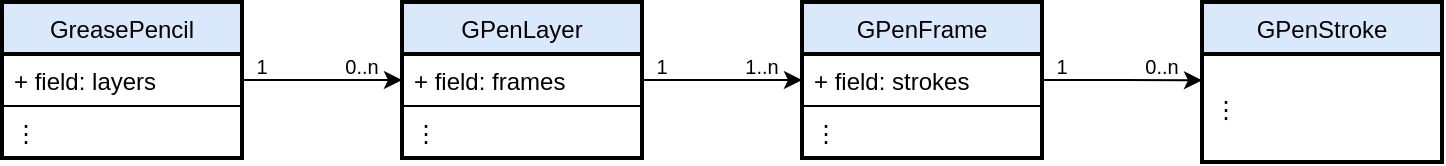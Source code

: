 <mxfile version="14.8.5" type="github"><diagram name="Page-1" id="9f46799a-70d6-7492-0946-bef42562c5a5"><mxGraphModel dx="1185" dy="665" grid="1" gridSize="10" guides="1" tooltips="1" connect="1" arrows="1" fold="1" page="1" pageScale="1" pageWidth="1100" pageHeight="850" background="none" math="0" shadow="0"><root><mxCell id="0"/><mxCell id="1" parent="0"/><mxCell id="i_3um2040csSib6zX7z7-1" value="GreasePencil" style="swimlane;fontStyle=0;childLayout=stackLayout;horizontal=1;startSize=26;fillColor=#dae8fc;horizontalStack=0;resizeParent=1;resizeParentMax=0;resizeLast=0;collapsible=1;marginBottom=0;strokeWidth=2;swimlaneLine=1;" vertex="1" parent="1"><mxGeometry x="160" y="250" width="120" height="78" as="geometry"/></mxCell><mxCell id="i_3um2040csSib6zX7z7-2" value="+ field: layers" style="text;fillColor=none;align=left;verticalAlign=top;spacingLeft=4;spacingRight=4;overflow=hidden;rotatable=0;points=[[0,0.5],[1,0.5]];portConstraint=eastwest;strokeWidth=1;glass=0;rounded=0;shadow=0;sketch=0;strokeColor=#000000;" vertex="1" parent="i_3um2040csSib6zX7z7-1"><mxGeometry y="26" width="120" height="26" as="geometry"/></mxCell><mxCell id="i_3um2040csSib6zX7z7-3" value="⋮" style="text;strokeColor=none;fillColor=none;align=left;verticalAlign=top;spacingLeft=4;spacingRight=4;overflow=hidden;rotatable=0;points=[[0,0.5],[1,0.5]];portConstraint=eastwest;" vertex="1" parent="i_3um2040csSib6zX7z7-1"><mxGeometry y="52" width="120" height="26" as="geometry"/></mxCell><mxCell id="i_3um2040csSib6zX7z7-18" style="edgeStyle=orthogonalEdgeStyle;rounded=0;orthogonalLoop=1;jettySize=auto;html=1;exitX=1;exitY=0.5;exitDx=0;exitDy=0;entryX=0;entryY=0.5;entryDx=0;entryDy=0;fontSize=27;" edge="1" parent="1" source="i_3um2040csSib6zX7z7-5" target="i_3um2040csSib6zX7z7-9"><mxGeometry relative="1" as="geometry"/></mxCell><mxCell id="i_3um2040csSib6zX7z7-5" value="GPenLayer" style="swimlane;fontStyle=0;childLayout=stackLayout;horizontal=1;startSize=26;fillColor=#dae8fc;horizontalStack=0;resizeParent=1;resizeParentMax=0;resizeLast=0;collapsible=1;marginBottom=0;strokeWidth=2;swimlaneLine=1;" vertex="1" parent="1"><mxGeometry x="360" y="250" width="120" height="78" as="geometry"/></mxCell><mxCell id="i_3um2040csSib6zX7z7-6" value="+ field: frames" style="text;fillColor=none;align=left;verticalAlign=top;spacingLeft=4;spacingRight=4;overflow=hidden;rotatable=0;points=[[0,0.5],[1,0.5]];portConstraint=eastwest;strokeWidth=1;glass=0;rounded=0;shadow=0;sketch=0;strokeColor=#000000;" vertex="1" parent="i_3um2040csSib6zX7z7-5"><mxGeometry y="26" width="120" height="26" as="geometry"/></mxCell><mxCell id="i_3um2040csSib6zX7z7-7" value="⋮" style="text;strokeColor=none;fillColor=none;align=left;verticalAlign=top;spacingLeft=4;spacingRight=4;overflow=hidden;rotatable=0;points=[[0,0.5],[1,0.5]];portConstraint=eastwest;" vertex="1" parent="i_3um2040csSib6zX7z7-5"><mxGeometry y="52" width="120" height="26" as="geometry"/></mxCell><mxCell id="i_3um2040csSib6zX7z7-8" value="GPenFrame" style="swimlane;fontStyle=0;childLayout=stackLayout;horizontal=1;startSize=26;fillColor=#dae8fc;horizontalStack=0;resizeParent=1;resizeParentMax=0;resizeLast=0;collapsible=1;marginBottom=0;strokeWidth=2;swimlaneLine=1;" vertex="1" parent="1"><mxGeometry x="560" y="250" width="120" height="78" as="geometry"/></mxCell><mxCell id="i_3um2040csSib6zX7z7-9" value="+ field: strokes" style="text;fillColor=none;align=left;verticalAlign=top;spacingLeft=4;spacingRight=4;overflow=hidden;rotatable=0;points=[[0,0.5],[1,0.5]];portConstraint=eastwest;strokeWidth=1;glass=0;rounded=0;shadow=0;sketch=0;strokeColor=#000000;" vertex="1" parent="i_3um2040csSib6zX7z7-8"><mxGeometry y="26" width="120" height="26" as="geometry"/></mxCell><mxCell id="i_3um2040csSib6zX7z7-10" value="⋮" style="text;strokeColor=none;fillColor=none;align=left;verticalAlign=top;spacingLeft=4;spacingRight=4;overflow=hidden;rotatable=0;points=[[0,0.5],[1,0.5]];portConstraint=eastwest;" vertex="1" parent="i_3um2040csSib6zX7z7-8"><mxGeometry y="52" width="120" height="26" as="geometry"/></mxCell><mxCell id="i_3um2040csSib6zX7z7-14" value="GPenStroke" style="swimlane;fontStyle=0;childLayout=stackLayout;horizontal=1;startSize=26;fillColor=#dae8fc;horizontalStack=0;resizeParent=1;resizeParentMax=0;resizeLast=0;collapsible=1;marginBottom=0;strokeWidth=2;swimlaneLine=1;" vertex="1" parent="1"><mxGeometry x="760" y="250" width="120" height="80" as="geometry"/></mxCell><mxCell id="i_3um2040csSib6zX7z7-16" value="⋮" style="text;strokeColor=none;fillColor=none;align=left;verticalAlign=middle;spacingLeft=4;spacingRight=4;overflow=hidden;rotatable=0;points=[[0,0.5],[1,0.5]];portConstraint=eastwest;" vertex="1" parent="i_3um2040csSib6zX7z7-14"><mxGeometry y="26" width="120" height="54" as="geometry"/></mxCell><mxCell id="i_3um2040csSib6zX7z7-17" style="edgeStyle=orthogonalEdgeStyle;rounded=0;orthogonalLoop=1;jettySize=auto;html=1;exitX=1;exitY=0.5;exitDx=0;exitDy=0;entryX=0;entryY=0.5;entryDx=0;entryDy=0;fontSize=27;" edge="1" parent="1" source="i_3um2040csSib6zX7z7-2" target="i_3um2040csSib6zX7z7-6"><mxGeometry relative="1" as="geometry"/></mxCell><mxCell id="i_3um2040csSib6zX7z7-19" style="edgeStyle=orthogonalEdgeStyle;rounded=0;orthogonalLoop=1;jettySize=auto;html=1;exitX=1;exitY=0.5;exitDx=0;exitDy=0;entryX=0;entryY=0.243;entryDx=0;entryDy=0;entryPerimeter=0;fontSize=27;" edge="1" parent="1" source="i_3um2040csSib6zX7z7-9" target="i_3um2040csSib6zX7z7-16"><mxGeometry relative="1" as="geometry"/></mxCell><mxCell id="i_3um2040csSib6zX7z7-20" value="1" style="text;html=1;strokeColor=none;fillColor=none;align=center;verticalAlign=top;whiteSpace=wrap;rounded=0;shadow=0;glass=0;sketch=0;fontSize=10;" vertex="1" parent="1"><mxGeometry x="280" y="270" width="20" height="10" as="geometry"/></mxCell><mxCell id="i_3um2040csSib6zX7z7-21" value="0..n" style="text;html=1;strokeColor=none;fillColor=none;align=center;verticalAlign=top;whiteSpace=wrap;rounded=0;shadow=0;glass=0;sketch=0;fontSize=10;" vertex="1" parent="1"><mxGeometry x="330" y="270" width="20" height="10" as="geometry"/></mxCell><mxCell id="i_3um2040csSib6zX7z7-22" value="1" style="text;html=1;strokeColor=none;fillColor=none;align=center;verticalAlign=top;whiteSpace=wrap;rounded=0;shadow=0;glass=0;sketch=0;fontSize=10;" vertex="1" parent="1"><mxGeometry x="480" y="270" width="20" height="10" as="geometry"/></mxCell><mxCell id="i_3um2040csSib6zX7z7-23" value="1" style="text;html=1;strokeColor=none;fillColor=none;align=center;verticalAlign=top;whiteSpace=wrap;rounded=0;shadow=0;glass=0;sketch=0;fontSize=10;" vertex="1" parent="1"><mxGeometry x="680" y="270" width="20" height="10" as="geometry"/></mxCell><mxCell id="i_3um2040csSib6zX7z7-24" value="1..n" style="text;html=1;strokeColor=none;fillColor=none;align=center;verticalAlign=top;whiteSpace=wrap;rounded=0;shadow=0;glass=0;sketch=0;fontSize=10;" vertex="1" parent="1"><mxGeometry x="530" y="270" width="20" height="10" as="geometry"/></mxCell><mxCell id="i_3um2040csSib6zX7z7-25" value="0..n" style="text;html=1;strokeColor=none;fillColor=none;align=center;verticalAlign=top;whiteSpace=wrap;rounded=0;shadow=0;glass=0;sketch=0;fontSize=10;" vertex="1" parent="1"><mxGeometry x="730" y="270" width="20" height="10" as="geometry"/></mxCell></root></mxGraphModel></diagram></mxfile>